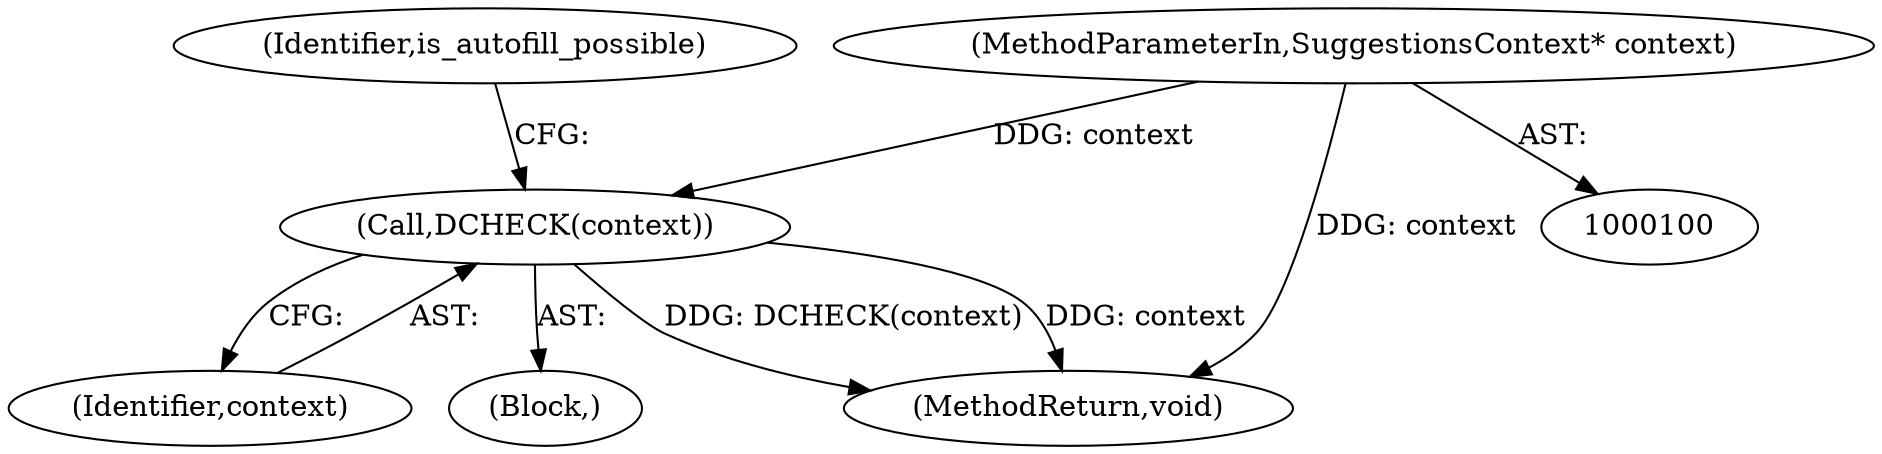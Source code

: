 digraph "0_Chrome_b025e82307a8490501bb030266cd955c391abcb7@pointer" {
"1000108" [label="(Call,DCHECK(context))"];
"1000104" [label="(MethodParameterIn,SuggestionsContext* context)"];
"1000108" [label="(Call,DCHECK(context))"];
"1000112" [label="(Identifier,is_autofill_possible)"];
"1000109" [label="(Identifier,context)"];
"1000104" [label="(MethodParameterIn,SuggestionsContext* context)"];
"1000105" [label="(Block,)"];
"1000260" [label="(MethodReturn,void)"];
"1000108" -> "1000105"  [label="AST: "];
"1000108" -> "1000109"  [label="CFG: "];
"1000109" -> "1000108"  [label="AST: "];
"1000112" -> "1000108"  [label="CFG: "];
"1000108" -> "1000260"  [label="DDG: DCHECK(context)"];
"1000108" -> "1000260"  [label="DDG: context"];
"1000104" -> "1000108"  [label="DDG: context"];
"1000104" -> "1000100"  [label="AST: "];
"1000104" -> "1000260"  [label="DDG: context"];
}

